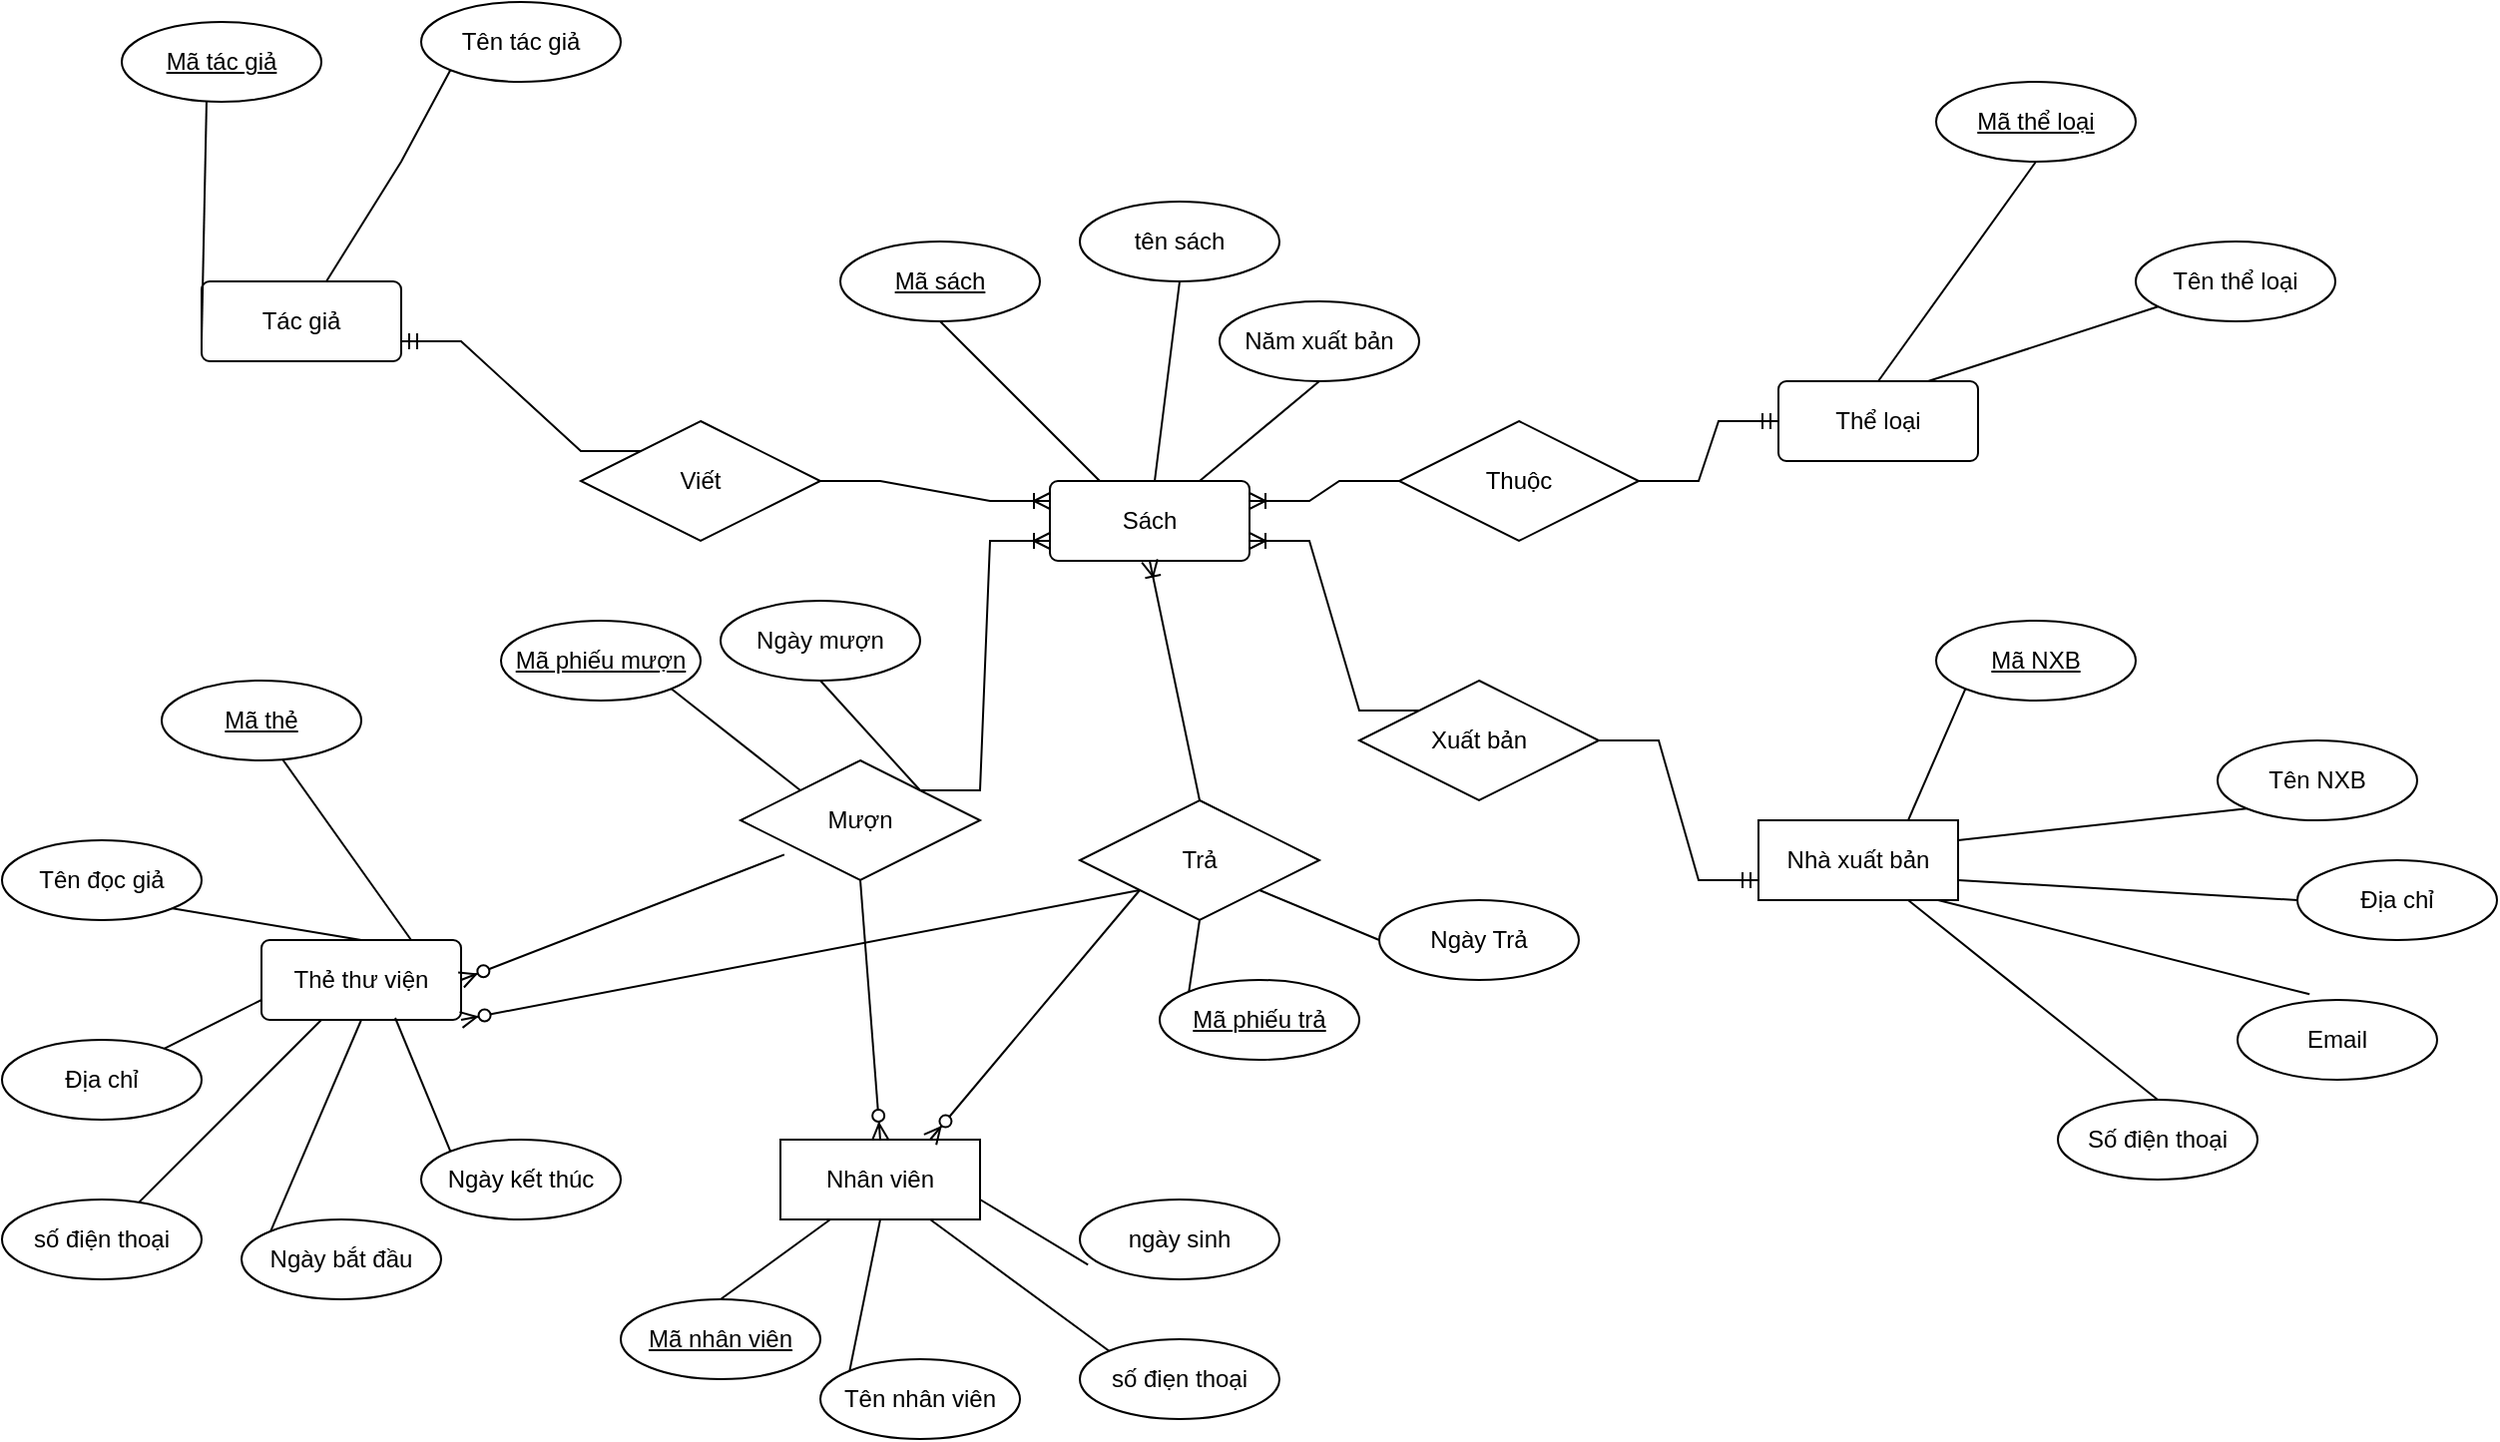 <mxfile version="20.5.2" type="github">
  <diagram id="R2lEEEUBdFMjLlhIrx00" name="Page-1">
    <mxGraphModel dx="2019" dy="697" grid="1" gridSize="10" guides="1" tooltips="1" connect="1" arrows="1" fold="1" page="1" pageScale="1" pageWidth="850" pageHeight="1100" math="0" shadow="0" extFonts="Permanent Marker^https://fonts.googleapis.com/css?family=Permanent+Marker">
      <root>
        <mxCell id="0" />
        <mxCell id="1" parent="0" />
        <mxCell id="h2YvXNAWj-AWCQ-xVeDG-2" value="Tác giả" style="rounded=1;arcSize=10;whiteSpace=wrap;html=1;align=center;" parent="1" vertex="1">
          <mxGeometry x="-50" y="160" width="100" height="40" as="geometry" />
        </mxCell>
        <mxCell id="h2YvXNAWj-AWCQ-xVeDG-11" value="" style="endArrow=none;html=1;rounded=0;entryX=0;entryY=0.75;entryDx=0;entryDy=0;exitX=0.425;exitY=0.974;exitDx=0;exitDy=0;exitPerimeter=0;" parent="1" source="h2YvXNAWj-AWCQ-xVeDG-76" target="h2YvXNAWj-AWCQ-xVeDG-2" edge="1">
          <mxGeometry relative="1" as="geometry">
            <mxPoint x="-50" y="90" as="sourcePoint" />
            <mxPoint x="140" y="129.5" as="targetPoint" />
          </mxGeometry>
        </mxCell>
        <mxCell id="h2YvXNAWj-AWCQ-xVeDG-12" value="" style="endArrow=none;html=1;rounded=0;entryX=0;entryY=1;entryDx=0;entryDy=0;" parent="1" source="h2YvXNAWj-AWCQ-xVeDG-2" target="tPYKt2HoXhi-4ujc2_---1" edge="1">
          <mxGeometry relative="1" as="geometry">
            <mxPoint x="155" y="210" as="sourcePoint" />
            <mxPoint x="80" y="50" as="targetPoint" />
            <Array as="points">
              <mxPoint x="50" y="100" />
            </Array>
          </mxGeometry>
        </mxCell>
        <mxCell id="h2YvXNAWj-AWCQ-xVeDG-15" value="Sách" style="rounded=1;arcSize=10;whiteSpace=wrap;html=1;align=center;" parent="1" vertex="1">
          <mxGeometry x="375" y="260" width="100" height="40" as="geometry" />
        </mxCell>
        <mxCell id="h2YvXNAWj-AWCQ-xVeDG-22" value="" style="endArrow=none;html=1;rounded=0;exitX=0.25;exitY=0;exitDx=0;exitDy=0;entryX=0.5;entryY=1;entryDx=0;entryDy=0;" parent="1" source="h2YvXNAWj-AWCQ-xVeDG-15" edge="1" target="tPYKt2HoXhi-4ujc2_---7">
          <mxGeometry relative="1" as="geometry">
            <mxPoint x="810" y="410" as="sourcePoint" />
            <mxPoint x="414.054" y="209.934" as="targetPoint" />
          </mxGeometry>
        </mxCell>
        <mxCell id="h2YvXNAWj-AWCQ-xVeDG-24" value="Thẻ thư viện" style="rounded=1;arcSize=10;whiteSpace=wrap;html=1;align=center;" parent="1" vertex="1">
          <mxGeometry x="-20" y="490" width="100" height="40" as="geometry" />
        </mxCell>
        <mxCell id="h2YvXNAWj-AWCQ-xVeDG-27" value="Địa chỉ" style="ellipse;whiteSpace=wrap;html=1;align=center;" parent="1" vertex="1">
          <mxGeometry x="-150" y="540" width="100" height="40" as="geometry" />
        </mxCell>
        <mxCell id="h2YvXNAWj-AWCQ-xVeDG-28" value="số điện thoại" style="ellipse;whiteSpace=wrap;html=1;align=center;" parent="1" vertex="1">
          <mxGeometry x="-150" y="620" width="100" height="40" as="geometry" />
        </mxCell>
        <mxCell id="h2YvXNAWj-AWCQ-xVeDG-29" value="" style="endArrow=none;html=1;rounded=0;entryX=0;entryY=0.75;entryDx=0;entryDy=0;" parent="1" source="h2YvXNAWj-AWCQ-xVeDG-27" target="h2YvXNAWj-AWCQ-xVeDG-24" edge="1">
          <mxGeometry relative="1" as="geometry">
            <mxPoint x="80" y="489.5" as="sourcePoint" />
            <mxPoint x="240" y="489.5" as="targetPoint" />
          </mxGeometry>
        </mxCell>
        <mxCell id="h2YvXNAWj-AWCQ-xVeDG-30" value="" style="endArrow=none;html=1;rounded=0;" parent="1" source="h2YvXNAWj-AWCQ-xVeDG-24" target="h2YvXNAWj-AWCQ-xVeDG-28" edge="1">
          <mxGeometry relative="1" as="geometry">
            <mxPoint x="255" y="570" as="sourcePoint" />
            <mxPoint x="415" y="570" as="targetPoint" />
          </mxGeometry>
        </mxCell>
        <mxCell id="h2YvXNAWj-AWCQ-xVeDG-31" value="" style="endArrow=none;html=1;rounded=0;exitX=0.5;exitY=0;exitDx=0;exitDy=0;entryX=1;entryY=1;entryDx=0;entryDy=0;" parent="1" source="h2YvXNAWj-AWCQ-xVeDG-24" target="h2YvXNAWj-AWCQ-xVeDG-100" edge="1">
          <mxGeometry relative="1" as="geometry">
            <mxPoint x="340" y="730" as="sourcePoint" />
            <mxPoint x="-47.367" y="470.449" as="targetPoint" />
          </mxGeometry>
        </mxCell>
        <mxCell id="h2YvXNAWj-AWCQ-xVeDG-32" value="" style="endArrow=none;html=1;rounded=0;exitX=0.75;exitY=0;exitDx=0;exitDy=0;entryX=0.602;entryY=0.974;entryDx=0;entryDy=0;entryPerimeter=0;" parent="1" source="h2YvXNAWj-AWCQ-xVeDG-24" target="h2YvXNAWj-AWCQ-xVeDG-79" edge="1">
          <mxGeometry relative="1" as="geometry">
            <mxPoint x="350" y="740" as="sourcePoint" />
            <mxPoint x="1.51" y="399.463" as="targetPoint" />
          </mxGeometry>
        </mxCell>
        <mxCell id="h2YvXNAWj-AWCQ-xVeDG-33" value="Thể loại" style="rounded=1;arcSize=10;whiteSpace=wrap;html=1;align=center;" parent="1" vertex="1">
          <mxGeometry x="740" y="210" width="100" height="40" as="geometry" />
        </mxCell>
        <mxCell id="h2YvXNAWj-AWCQ-xVeDG-34" value="Tên thể loại" style="ellipse;whiteSpace=wrap;html=1;align=center;" parent="1" vertex="1">
          <mxGeometry x="919" y="140" width="100" height="40" as="geometry" />
        </mxCell>
        <mxCell id="h2YvXNAWj-AWCQ-xVeDG-40" value="" style="endArrow=none;html=1;rounded=0;exitX=0.5;exitY=0;exitDx=0;exitDy=0;entryX=0.5;entryY=1;entryDx=0;entryDy=0;" parent="1" source="h2YvXNAWj-AWCQ-xVeDG-33" target="h2YvXNAWj-AWCQ-xVeDG-78" edge="1">
          <mxGeometry relative="1" as="geometry">
            <mxPoint x="950" y="420" as="sourcePoint" />
            <mxPoint x="870.619" y="128.6" as="targetPoint" />
          </mxGeometry>
        </mxCell>
        <mxCell id="h2YvXNAWj-AWCQ-xVeDG-41" value="" style="endArrow=none;html=1;rounded=0;exitX=0.75;exitY=0;exitDx=0;exitDy=0;" parent="1" source="h2YvXNAWj-AWCQ-xVeDG-33" target="h2YvXNAWj-AWCQ-xVeDG-34" edge="1">
          <mxGeometry relative="1" as="geometry">
            <mxPoint x="960" y="430" as="sourcePoint" />
            <mxPoint x="1120" y="430" as="targetPoint" />
          </mxGeometry>
        </mxCell>
        <mxCell id="h2YvXNAWj-AWCQ-xVeDG-61" value="" style="edgeStyle=entityRelationEdgeStyle;fontSize=12;html=1;endArrow=ERmandOne;rounded=0;exitX=0;exitY=0;exitDx=0;exitDy=0;entryX=1;entryY=0.75;entryDx=0;entryDy=0;" parent="1" source="h2YvXNAWj-AWCQ-xVeDG-67" target="h2YvXNAWj-AWCQ-xVeDG-2" edge="1">
          <mxGeometry width="100" height="100" relative="1" as="geometry">
            <mxPoint x="120" y="245" as="sourcePoint" />
            <mxPoint x="470" y="340" as="targetPoint" />
          </mxGeometry>
        </mxCell>
        <mxCell id="h2YvXNAWj-AWCQ-xVeDG-64" style="edgeStyle=orthogonalEdgeStyle;rounded=0;orthogonalLoop=1;jettySize=auto;html=1;exitX=0.5;exitY=1;exitDx=0;exitDy=0;" parent="1" edge="1">
          <mxGeometry relative="1" as="geometry">
            <mxPoint x="410" y="210" as="sourcePoint" />
            <mxPoint x="410" y="210" as="targetPoint" />
          </mxGeometry>
        </mxCell>
        <mxCell id="h2YvXNAWj-AWCQ-xVeDG-65" value="" style="edgeStyle=entityRelationEdgeStyle;fontSize=12;html=1;endArrow=ERoneToMany;rounded=0;entryX=1;entryY=0.25;entryDx=0;entryDy=0;" parent="1" source="h2YvXNAWj-AWCQ-xVeDG-68" target="h2YvXNAWj-AWCQ-xVeDG-15" edge="1">
          <mxGeometry width="100" height="100" relative="1" as="geometry">
            <mxPoint x="530" y="240" as="sourcePoint" />
            <mxPoint x="520" y="210" as="targetPoint" />
          </mxGeometry>
        </mxCell>
        <mxCell id="h2YvXNAWj-AWCQ-xVeDG-66" value="" style="edgeStyle=entityRelationEdgeStyle;fontSize=12;html=1;endArrow=ERmandOne;rounded=0;" parent="1" source="h2YvXNAWj-AWCQ-xVeDG-68" target="h2YvXNAWj-AWCQ-xVeDG-33" edge="1">
          <mxGeometry width="100" height="100" relative="1" as="geometry">
            <mxPoint x="670" y="240" as="sourcePoint" />
            <mxPoint x="420" y="360" as="targetPoint" />
          </mxGeometry>
        </mxCell>
        <mxCell id="h2YvXNAWj-AWCQ-xVeDG-67" value="Viết" style="shape=rhombus;perimeter=rhombusPerimeter;whiteSpace=wrap;html=1;align=center;" parent="1" vertex="1">
          <mxGeometry x="140" y="230" width="120" height="60" as="geometry" />
        </mxCell>
        <mxCell id="h2YvXNAWj-AWCQ-xVeDG-68" value="Thuộc" style="shape=rhombus;perimeter=rhombusPerimeter;whiteSpace=wrap;html=1;align=center;" parent="1" vertex="1">
          <mxGeometry x="550" y="230" width="120" height="60" as="geometry" />
        </mxCell>
        <mxCell id="h2YvXNAWj-AWCQ-xVeDG-69" value="Mượn" style="shape=rhombus;perimeter=rhombusPerimeter;whiteSpace=wrap;html=1;align=center;" parent="1" vertex="1">
          <mxGeometry x="220" y="400" width="120" height="60" as="geometry" />
        </mxCell>
        <mxCell id="h2YvXNAWj-AWCQ-xVeDG-70" value="" style="edgeStyle=entityRelationEdgeStyle;fontSize=12;html=1;endArrow=ERoneToMany;rounded=0;entryX=0;entryY=0.25;entryDx=0;entryDy=0;exitX=1;exitY=0.5;exitDx=0;exitDy=0;" parent="1" source="h2YvXNAWj-AWCQ-xVeDG-67" target="h2YvXNAWj-AWCQ-xVeDG-15" edge="1">
          <mxGeometry width="100" height="100" relative="1" as="geometry">
            <mxPoint x="320" y="460" as="sourcePoint" />
            <mxPoint x="420" y="360" as="targetPoint" />
          </mxGeometry>
        </mxCell>
        <mxCell id="h2YvXNAWj-AWCQ-xVeDG-71" value="" style="fontSize=12;html=1;endArrow=ERzeroToMany;endFill=1;rounded=0;exitX=0.183;exitY=0.786;exitDx=0;exitDy=0;entryX=1;entryY=0.5;entryDx=0;entryDy=0;exitPerimeter=0;" parent="1" source="h2YvXNAWj-AWCQ-xVeDG-69" target="h2YvXNAWj-AWCQ-xVeDG-24" edge="1">
          <mxGeometry width="100" height="100" relative="1" as="geometry">
            <mxPoint x="280" y="400" as="sourcePoint" />
            <mxPoint x="380" y="300" as="targetPoint" />
          </mxGeometry>
        </mxCell>
        <mxCell id="h2YvXNAWj-AWCQ-xVeDG-72" value="" style="edgeStyle=entityRelationEdgeStyle;fontSize=12;html=1;endArrow=ERoneToMany;rounded=0;entryX=0;entryY=0.75;entryDx=0;entryDy=0;exitX=1;exitY=0;exitDx=0;exitDy=0;" parent="1" source="h2YvXNAWj-AWCQ-xVeDG-69" target="h2YvXNAWj-AWCQ-xVeDG-15" edge="1">
          <mxGeometry width="100" height="100" relative="1" as="geometry">
            <mxPoint x="320" y="460" as="sourcePoint" />
            <mxPoint x="420" y="360" as="targetPoint" />
          </mxGeometry>
        </mxCell>
        <mxCell id="h2YvXNAWj-AWCQ-xVeDG-76" value="Mã tác giả" style="ellipse;whiteSpace=wrap;html=1;align=center;fontStyle=4;" parent="1" vertex="1">
          <mxGeometry x="-90" y="30" width="100" height="40" as="geometry" />
        </mxCell>
        <mxCell id="h2YvXNAWj-AWCQ-xVeDG-78" value="Mã thể loại" style="ellipse;whiteSpace=wrap;html=1;align=center;fontStyle=4;" parent="1" vertex="1">
          <mxGeometry x="819" y="60" width="100" height="40" as="geometry" />
        </mxCell>
        <mxCell id="h2YvXNAWj-AWCQ-xVeDG-79" value="Mã thẻ" style="ellipse;whiteSpace=wrap;html=1;align=center;fontStyle=4;" parent="1" vertex="1">
          <mxGeometry x="-70" y="360" width="100" height="40" as="geometry" />
        </mxCell>
        <mxCell id="h2YvXNAWj-AWCQ-xVeDG-83" value="Mã phiếu mượn" style="ellipse;whiteSpace=wrap;html=1;align=center;fontStyle=4;" parent="1" vertex="1">
          <mxGeometry x="100" y="330" width="100" height="40" as="geometry" />
        </mxCell>
        <mxCell id="h2YvXNAWj-AWCQ-xVeDG-89" value="" style="endArrow=none;html=1;rounded=0;entryX=1;entryY=1;entryDx=0;entryDy=0;exitX=0;exitY=0;exitDx=0;exitDy=0;" parent="1" source="h2YvXNAWj-AWCQ-xVeDG-69" target="h2YvXNAWj-AWCQ-xVeDG-83" edge="1">
          <mxGeometry relative="1" as="geometry">
            <mxPoint x="290" y="410" as="sourcePoint" />
            <mxPoint x="450" y="410" as="targetPoint" />
          </mxGeometry>
        </mxCell>
        <mxCell id="h2YvXNAWj-AWCQ-xVeDG-91" value="" style="endArrow=none;html=1;rounded=0;exitX=1;exitY=0;exitDx=0;exitDy=0;entryX=0.5;entryY=1;entryDx=0;entryDy=0;" parent="1" source="h2YvXNAWj-AWCQ-xVeDG-69" target="tPYKt2HoXhi-4ujc2_---12" edge="1">
          <mxGeometry relative="1" as="geometry">
            <mxPoint x="290" y="410" as="sourcePoint" />
            <mxPoint x="304.645" y="485.858" as="targetPoint" />
          </mxGeometry>
        </mxCell>
        <mxCell id="h2YvXNAWj-AWCQ-xVeDG-93" value="Nhà xuất bản" style="whiteSpace=wrap;html=1;align=center;" parent="1" vertex="1">
          <mxGeometry x="730" y="430" width="100" height="40" as="geometry" />
        </mxCell>
        <mxCell id="h2YvXNAWj-AWCQ-xVeDG-94" value="Xuất bản" style="shape=rhombus;perimeter=rhombusPerimeter;whiteSpace=wrap;html=1;align=center;" parent="1" vertex="1">
          <mxGeometry x="530" y="360" width="120" height="60" as="geometry" />
        </mxCell>
        <mxCell id="h2YvXNAWj-AWCQ-xVeDG-95" value="" style="edgeStyle=entityRelationEdgeStyle;fontSize=12;html=1;endArrow=ERmandOne;rounded=0;entryX=0;entryY=0.75;entryDx=0;entryDy=0;" parent="1" source="h2YvXNAWj-AWCQ-xVeDG-94" target="h2YvXNAWj-AWCQ-xVeDG-93" edge="1">
          <mxGeometry width="100" height="100" relative="1" as="geometry">
            <mxPoint x="690" y="450" as="sourcePoint" />
            <mxPoint x="420" y="360" as="targetPoint" />
          </mxGeometry>
        </mxCell>
        <mxCell id="h2YvXNAWj-AWCQ-xVeDG-96" value="" style="edgeStyle=entityRelationEdgeStyle;fontSize=12;html=1;endArrow=ERoneToMany;rounded=0;exitX=0;exitY=0;exitDx=0;exitDy=0;entryX=1;entryY=0.75;entryDx=0;entryDy=0;" parent="1" source="h2YvXNAWj-AWCQ-xVeDG-94" target="h2YvXNAWj-AWCQ-xVeDG-15" edge="1">
          <mxGeometry width="100" height="100" relative="1" as="geometry">
            <mxPoint x="320" y="460" as="sourcePoint" />
            <mxPoint x="570" y="310" as="targetPoint" />
          </mxGeometry>
        </mxCell>
        <mxCell id="h2YvXNAWj-AWCQ-xVeDG-100" value="Tên đọc giả" style="ellipse;whiteSpace=wrap;html=1;align=center;" parent="1" vertex="1">
          <mxGeometry x="-150" y="440" width="100" height="40" as="geometry" />
        </mxCell>
        <mxCell id="h2YvXNAWj-AWCQ-xVeDG-101" value="Tên NXB" style="ellipse;whiteSpace=wrap;html=1;align=center;" parent="1" vertex="1">
          <mxGeometry x="960" y="390" width="100" height="40" as="geometry" />
        </mxCell>
        <mxCell id="h2YvXNAWj-AWCQ-xVeDG-102" value="Địa chỉ" style="ellipse;whiteSpace=wrap;html=1;align=center;" parent="1" vertex="1">
          <mxGeometry x="1000" y="450" width="100" height="40" as="geometry" />
        </mxCell>
        <mxCell id="h2YvXNAWj-AWCQ-xVeDG-103" value="Email" style="ellipse;whiteSpace=wrap;html=1;align=center;" parent="1" vertex="1">
          <mxGeometry x="970" y="520" width="100" height="40" as="geometry" />
        </mxCell>
        <mxCell id="h2YvXNAWj-AWCQ-xVeDG-104" value="Mã NXB" style="ellipse;whiteSpace=wrap;html=1;align=center;fontStyle=4;" parent="1" vertex="1">
          <mxGeometry x="819" y="330" width="100" height="40" as="geometry" />
        </mxCell>
        <mxCell id="h2YvXNAWj-AWCQ-xVeDG-105" value="Số điện thoại" style="ellipse;whiteSpace=wrap;html=1;align=center;" parent="1" vertex="1">
          <mxGeometry x="880" y="570" width="100" height="40" as="geometry" />
        </mxCell>
        <mxCell id="h2YvXNAWj-AWCQ-xVeDG-106" value="" style="endArrow=none;html=1;rounded=0;entryX=0;entryY=1;entryDx=0;entryDy=0;exitX=0.75;exitY=0;exitDx=0;exitDy=0;" parent="1" source="h2YvXNAWj-AWCQ-xVeDG-93" target="h2YvXNAWj-AWCQ-xVeDG-104" edge="1">
          <mxGeometry relative="1" as="geometry">
            <mxPoint x="290" y="400" as="sourcePoint" />
            <mxPoint x="450" y="400" as="targetPoint" />
          </mxGeometry>
        </mxCell>
        <mxCell id="h2YvXNAWj-AWCQ-xVeDG-107" value="" style="endArrow=none;html=1;rounded=0;entryX=0;entryY=1;entryDx=0;entryDy=0;exitX=1;exitY=0.25;exitDx=0;exitDy=0;" parent="1" source="h2YvXNAWj-AWCQ-xVeDG-93" target="h2YvXNAWj-AWCQ-xVeDG-101" edge="1">
          <mxGeometry relative="1" as="geometry">
            <mxPoint x="300" y="410.0" as="sourcePoint" />
            <mxPoint x="460" y="410.0" as="targetPoint" />
          </mxGeometry>
        </mxCell>
        <mxCell id="h2YvXNAWj-AWCQ-xVeDG-108" value="" style="endArrow=none;html=1;rounded=0;entryX=0;entryY=0.5;entryDx=0;entryDy=0;exitX=1;exitY=0.75;exitDx=0;exitDy=0;" parent="1" source="h2YvXNAWj-AWCQ-xVeDG-93" target="h2YvXNAWj-AWCQ-xVeDG-102" edge="1">
          <mxGeometry relative="1" as="geometry">
            <mxPoint x="310" y="420.0" as="sourcePoint" />
            <mxPoint x="470" y="420.0" as="targetPoint" />
          </mxGeometry>
        </mxCell>
        <mxCell id="h2YvXNAWj-AWCQ-xVeDG-109" value="" style="endArrow=none;html=1;rounded=0;entryX=0.361;entryY=-0.071;entryDx=0;entryDy=0;entryPerimeter=0;exitX=0.9;exitY=1;exitDx=0;exitDy=0;exitPerimeter=0;" parent="1" source="h2YvXNAWj-AWCQ-xVeDG-93" target="h2YvXNAWj-AWCQ-xVeDG-103" edge="1">
          <mxGeometry relative="1" as="geometry">
            <mxPoint x="320" y="430.0" as="sourcePoint" />
            <mxPoint x="480" y="430.0" as="targetPoint" />
          </mxGeometry>
        </mxCell>
        <mxCell id="h2YvXNAWj-AWCQ-xVeDG-110" value="" style="endArrow=none;html=1;rounded=0;entryX=0.5;entryY=0;entryDx=0;entryDy=0;exitX=0.75;exitY=1;exitDx=0;exitDy=0;" parent="1" source="h2YvXNAWj-AWCQ-xVeDG-93" target="h2YvXNAWj-AWCQ-xVeDG-105" edge="1">
          <mxGeometry relative="1" as="geometry">
            <mxPoint x="330" y="440.0" as="sourcePoint" />
            <mxPoint x="490" y="440.0" as="targetPoint" />
          </mxGeometry>
        </mxCell>
        <mxCell id="tPYKt2HoXhi-4ujc2_---1" value="Tên tác giả" style="ellipse;whiteSpace=wrap;html=1;align=center;" vertex="1" parent="1">
          <mxGeometry x="60" y="20" width="100" height="40" as="geometry" />
        </mxCell>
        <mxCell id="tPYKt2HoXhi-4ujc2_---3" value="Ngày bắt đầu" style="ellipse;whiteSpace=wrap;html=1;align=center;" vertex="1" parent="1">
          <mxGeometry x="-30" y="630" width="100" height="40" as="geometry" />
        </mxCell>
        <mxCell id="tPYKt2HoXhi-4ujc2_---4" value="" style="endArrow=none;html=1;rounded=0;exitX=0.5;exitY=1;exitDx=0;exitDy=0;entryX=0;entryY=0;entryDx=0;entryDy=0;" edge="1" parent="1" source="h2YvXNAWj-AWCQ-xVeDG-24" target="tPYKt2HoXhi-4ujc2_---3">
          <mxGeometry relative="1" as="geometry">
            <mxPoint x="40.002" y="540" as="sourcePoint" />
            <mxPoint x="-15.739" y="630.58" as="targetPoint" />
          </mxGeometry>
        </mxCell>
        <mxCell id="tPYKt2HoXhi-4ujc2_---5" value="Ngày kết thúc" style="ellipse;whiteSpace=wrap;html=1;align=center;" vertex="1" parent="1">
          <mxGeometry x="60" y="590" width="100" height="40" as="geometry" />
        </mxCell>
        <mxCell id="tPYKt2HoXhi-4ujc2_---6" value="" style="endArrow=none;html=1;rounded=0;exitX=0.67;exitY=0.975;exitDx=0;exitDy=0;entryX=0;entryY=0;entryDx=0;entryDy=0;exitPerimeter=0;" edge="1" parent="1" source="h2YvXNAWj-AWCQ-xVeDG-24" target="tPYKt2HoXhi-4ujc2_---5">
          <mxGeometry relative="1" as="geometry">
            <mxPoint x="40" y="540" as="sourcePoint" />
            <mxPoint x="-5.355" y="645.858" as="targetPoint" />
          </mxGeometry>
        </mxCell>
        <mxCell id="tPYKt2HoXhi-4ujc2_---7" value="Mã sách" style="ellipse;whiteSpace=wrap;html=1;align=center;fontStyle=4;" vertex="1" parent="1">
          <mxGeometry x="270" y="140" width="100" height="40" as="geometry" />
        </mxCell>
        <mxCell id="tPYKt2HoXhi-4ujc2_---8" value="tên sách" style="ellipse;whiteSpace=wrap;html=1;align=center;" vertex="1" parent="1">
          <mxGeometry x="390" y="120" width="100" height="40" as="geometry" />
        </mxCell>
        <mxCell id="tPYKt2HoXhi-4ujc2_---9" value="" style="endArrow=none;html=1;rounded=0;entryX=0.5;entryY=1;entryDx=0;entryDy=0;" edge="1" parent="1" source="h2YvXNAWj-AWCQ-xVeDG-15" target="tPYKt2HoXhi-4ujc2_---8">
          <mxGeometry relative="1" as="geometry">
            <mxPoint x="435" y="270" as="sourcePoint" />
            <mxPoint x="424.054" y="219.934" as="targetPoint" />
          </mxGeometry>
        </mxCell>
        <mxCell id="tPYKt2HoXhi-4ujc2_---10" value="Năm xuất bản" style="ellipse;whiteSpace=wrap;html=1;align=center;" vertex="1" parent="1">
          <mxGeometry x="460" y="170" width="100" height="40" as="geometry" />
        </mxCell>
        <mxCell id="tPYKt2HoXhi-4ujc2_---11" value="" style="endArrow=none;html=1;rounded=0;exitX=0.75;exitY=0;exitDx=0;exitDy=0;entryX=0.5;entryY=1;entryDx=0;entryDy=0;" edge="1" parent="1" target="tPYKt2HoXhi-4ujc2_---10" source="h2YvXNAWj-AWCQ-xVeDG-15">
          <mxGeometry relative="1" as="geometry">
            <mxPoint x="510" y="260" as="sourcePoint" />
            <mxPoint x="484.054" y="219.934" as="targetPoint" />
          </mxGeometry>
        </mxCell>
        <mxCell id="tPYKt2HoXhi-4ujc2_---12" value="Ngày mượn" style="ellipse;whiteSpace=wrap;html=1;align=center;" vertex="1" parent="1">
          <mxGeometry x="210" y="320" width="100" height="40" as="geometry" />
        </mxCell>
        <mxCell id="tPYKt2HoXhi-4ujc2_---14" value="Nhân viên" style="whiteSpace=wrap;html=1;align=center;" vertex="1" parent="1">
          <mxGeometry x="240" y="590" width="100" height="40" as="geometry" />
        </mxCell>
        <mxCell id="tPYKt2HoXhi-4ujc2_---15" value="Trả" style="shape=rhombus;perimeter=rhombusPerimeter;whiteSpace=wrap;html=1;align=center;" vertex="1" parent="1">
          <mxGeometry x="390" y="420" width="120" height="60" as="geometry" />
        </mxCell>
        <mxCell id="tPYKt2HoXhi-4ujc2_---17" value="" style="fontSize=12;html=1;endArrow=ERzeroToMany;endFill=1;rounded=0;exitX=0;exitY=1;exitDx=0;exitDy=0;entryX=1;entryY=1;entryDx=0;entryDy=0;" edge="1" parent="1" source="tPYKt2HoXhi-4ujc2_---15" target="h2YvXNAWj-AWCQ-xVeDG-24">
          <mxGeometry width="100" height="100" relative="1" as="geometry">
            <mxPoint x="280.0" y="480.0" as="sourcePoint" />
            <mxPoint x="138.04" y="472.84" as="targetPoint" />
          </mxGeometry>
        </mxCell>
        <mxCell id="tPYKt2HoXhi-4ujc2_---18" value="" style="fontSize=12;html=1;endArrow=ERzeroToMany;endFill=1;rounded=0;entryX=0.5;entryY=0;entryDx=0;entryDy=0;exitX=0.5;exitY=1;exitDx=0;exitDy=0;" edge="1" parent="1" source="h2YvXNAWj-AWCQ-xVeDG-69" target="tPYKt2HoXhi-4ujc2_---14">
          <mxGeometry width="100" height="100" relative="1" as="geometry">
            <mxPoint x="430" y="590" as="sourcePoint" />
            <mxPoint x="530" y="490" as="targetPoint" />
          </mxGeometry>
        </mxCell>
        <mxCell id="tPYKt2HoXhi-4ujc2_---19" value="" style="fontSize=12;html=1;endArrow=ERzeroToMany;endFill=1;rounded=0;entryX=0.75;entryY=0;entryDx=0;entryDy=0;exitX=0;exitY=1;exitDx=0;exitDy=0;" edge="1" parent="1" source="tPYKt2HoXhi-4ujc2_---15" target="tPYKt2HoXhi-4ujc2_---14">
          <mxGeometry width="100" height="100" relative="1" as="geometry">
            <mxPoint x="290.0" y="470.0" as="sourcePoint" />
            <mxPoint x="300.0" y="600.0" as="targetPoint" />
          </mxGeometry>
        </mxCell>
        <mxCell id="tPYKt2HoXhi-4ujc2_---20" value="" style="fontSize=12;html=1;endArrow=ERoneToMany;rounded=0;entryX=0.5;entryY=1;entryDx=0;entryDy=0;exitX=0.5;exitY=0;exitDx=0;exitDy=0;" edge="1" parent="1" source="tPYKt2HoXhi-4ujc2_---15" target="h2YvXNAWj-AWCQ-xVeDG-15">
          <mxGeometry width="100" height="100" relative="1" as="geometry">
            <mxPoint x="430" y="590" as="sourcePoint" />
            <mxPoint x="530" y="490" as="targetPoint" />
          </mxGeometry>
        </mxCell>
        <mxCell id="tPYKt2HoXhi-4ujc2_---21" value="Mã nhân viên" style="ellipse;whiteSpace=wrap;html=1;align=center;fontStyle=4;" vertex="1" parent="1">
          <mxGeometry x="160" y="670" width="100" height="40" as="geometry" />
        </mxCell>
        <mxCell id="tPYKt2HoXhi-4ujc2_---22" value="" style="endArrow=none;html=1;rounded=0;exitX=0.25;exitY=1;exitDx=0;exitDy=0;entryX=0.5;entryY=0;entryDx=0;entryDy=0;" edge="1" parent="1" source="tPYKt2HoXhi-4ujc2_---14" target="tPYKt2HoXhi-4ujc2_---21">
          <mxGeometry relative="1" as="geometry">
            <mxPoint x="400" y="540" as="sourcePoint" />
            <mxPoint x="560" y="540" as="targetPoint" />
          </mxGeometry>
        </mxCell>
        <mxCell id="tPYKt2HoXhi-4ujc2_---24" value="ngày sinh" style="ellipse;whiteSpace=wrap;html=1;align=center;" vertex="1" parent="1">
          <mxGeometry x="390" y="620" width="100" height="40" as="geometry" />
        </mxCell>
        <mxCell id="tPYKt2HoXhi-4ujc2_---25" value="số điẹn thoại" style="ellipse;whiteSpace=wrap;html=1;align=center;" vertex="1" parent="1">
          <mxGeometry x="390" y="690" width="100" height="40" as="geometry" />
        </mxCell>
        <mxCell id="tPYKt2HoXhi-4ujc2_---26" value="Tên nhân viên" style="ellipse;whiteSpace=wrap;html=1;align=center;" vertex="1" parent="1">
          <mxGeometry x="260" y="700" width="100" height="40" as="geometry" />
        </mxCell>
        <mxCell id="tPYKt2HoXhi-4ujc2_---27" value="" style="endArrow=none;html=1;rounded=0;entryX=0;entryY=0;entryDx=0;entryDy=0;exitX=0.5;exitY=1;exitDx=0;exitDy=0;" edge="1" parent="1" source="tPYKt2HoXhi-4ujc2_---14" target="tPYKt2HoXhi-4ujc2_---26">
          <mxGeometry relative="1" as="geometry">
            <mxPoint x="400" y="540" as="sourcePoint" />
            <mxPoint x="560" y="540" as="targetPoint" />
          </mxGeometry>
        </mxCell>
        <mxCell id="tPYKt2HoXhi-4ujc2_---28" value="" style="endArrow=none;html=1;rounded=0;entryX=0;entryY=0;entryDx=0;entryDy=0;exitX=0.75;exitY=1;exitDx=0;exitDy=0;" edge="1" parent="1" source="tPYKt2HoXhi-4ujc2_---14" target="tPYKt2HoXhi-4ujc2_---25">
          <mxGeometry relative="1" as="geometry">
            <mxPoint x="310" y="640" as="sourcePoint" />
            <mxPoint x="284.97" y="715.729" as="targetPoint" />
          </mxGeometry>
        </mxCell>
        <mxCell id="tPYKt2HoXhi-4ujc2_---29" value="" style="endArrow=none;html=1;rounded=0;entryX=0.041;entryY=0.818;entryDx=0;entryDy=0;exitX=1;exitY=0.75;exitDx=0;exitDy=0;entryPerimeter=0;" edge="1" parent="1" source="tPYKt2HoXhi-4ujc2_---14" target="tPYKt2HoXhi-4ujc2_---24">
          <mxGeometry relative="1" as="geometry">
            <mxPoint x="310.0" y="650" as="sourcePoint" />
            <mxPoint x="294.97" y="725.729" as="targetPoint" />
          </mxGeometry>
        </mxCell>
        <mxCell id="tPYKt2HoXhi-4ujc2_---30" value="Ngày Trả" style="ellipse;whiteSpace=wrap;html=1;align=center;" vertex="1" parent="1">
          <mxGeometry x="540" y="470" width="100" height="40" as="geometry" />
        </mxCell>
        <mxCell id="tPYKt2HoXhi-4ujc2_---31" value="Mã phiếu trả" style="ellipse;whiteSpace=wrap;html=1;align=center;fontStyle=4;" vertex="1" parent="1">
          <mxGeometry x="430" y="510" width="100" height="40" as="geometry" />
        </mxCell>
        <mxCell id="tPYKt2HoXhi-4ujc2_---32" value="" style="endArrow=none;html=1;rounded=0;entryX=0;entryY=0.5;entryDx=0;entryDy=0;exitX=1;exitY=1;exitDx=0;exitDy=0;" edge="1" parent="1" source="tPYKt2HoXhi-4ujc2_---15" target="tPYKt2HoXhi-4ujc2_---30">
          <mxGeometry relative="1" as="geometry">
            <mxPoint x="270" y="540" as="sourcePoint" />
            <mxPoint x="430" y="540" as="targetPoint" />
          </mxGeometry>
        </mxCell>
        <mxCell id="tPYKt2HoXhi-4ujc2_---33" value="" style="endArrow=none;html=1;rounded=0;entryX=0.5;entryY=1;entryDx=0;entryDy=0;exitX=0;exitY=0;exitDx=0;exitDy=0;" edge="1" parent="1" source="tPYKt2HoXhi-4ujc2_---31" target="tPYKt2HoXhi-4ujc2_---15">
          <mxGeometry relative="1" as="geometry">
            <mxPoint x="270" y="540" as="sourcePoint" />
            <mxPoint x="430" y="540" as="targetPoint" />
          </mxGeometry>
        </mxCell>
      </root>
    </mxGraphModel>
  </diagram>
</mxfile>
